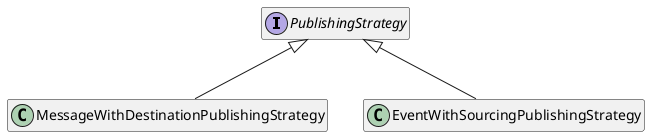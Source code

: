@startuml

hide members

interface PublishingStrategy {}

PublishingStrategy <|-- MessageWithDestinationPublishingStrategy
PublishingStrategy <|-- EventWithSourcingPublishingStrategy

@enduml


